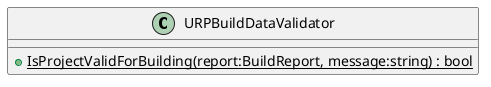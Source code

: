 @startuml
class URPBuildDataValidator {
    + {static} IsProjectValidForBuilding(report:BuildReport, message:string) : bool
}
@enduml
